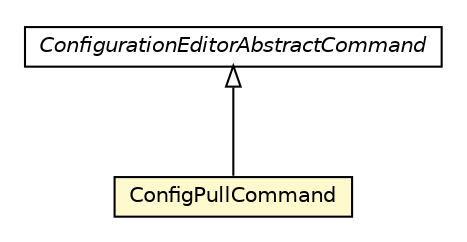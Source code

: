 #!/usr/local/bin/dot
#
# Class diagram 
# Generated by UMLGraph version R5_6-24-gf6e263 (http://www.umlgraph.org/)
#

digraph G {
	edge [fontname="Helvetica",fontsize=10,labelfontname="Helvetica",labelfontsize=10];
	node [fontname="Helvetica",fontsize=10,shape=plaintext];
	nodesep=0.25;
	ranksep=0.5;
	// org.universAAL.middleware.shell.universAAL.osgi.ConfigurationEditorAbstractCommand
	c133261 [label=<<table title="org.universAAL.middleware.shell.universAAL.osgi.ConfigurationEditorAbstractCommand" border="0" cellborder="1" cellspacing="0" cellpadding="2" port="p" href="./ConfigurationEditorAbstractCommand.html">
		<tr><td><table border="0" cellspacing="0" cellpadding="1">
<tr><td align="center" balign="center"><font face="Helvetica-Oblique"> ConfigurationEditorAbstractCommand </font></td></tr>
		</table></td></tr>
		</table>>, URL="./ConfigurationEditorAbstractCommand.html", fontname="Helvetica", fontcolor="black", fontsize=10.0];
	// org.universAAL.middleware.shell.universAAL.osgi.ConfigPullCommand
	c133264 [label=<<table title="org.universAAL.middleware.shell.universAAL.osgi.ConfigPullCommand" border="0" cellborder="1" cellspacing="0" cellpadding="2" port="p" bgcolor="lemonChiffon" href="./ConfigPullCommand.html">
		<tr><td><table border="0" cellspacing="0" cellpadding="1">
<tr><td align="center" balign="center"> ConfigPullCommand </td></tr>
		</table></td></tr>
		</table>>, URL="./ConfigPullCommand.html", fontname="Helvetica", fontcolor="black", fontsize=10.0];
	//org.universAAL.middleware.shell.universAAL.osgi.ConfigPullCommand extends org.universAAL.middleware.shell.universAAL.osgi.ConfigurationEditorAbstractCommand
	c133261:p -> c133264:p [dir=back,arrowtail=empty];
}

